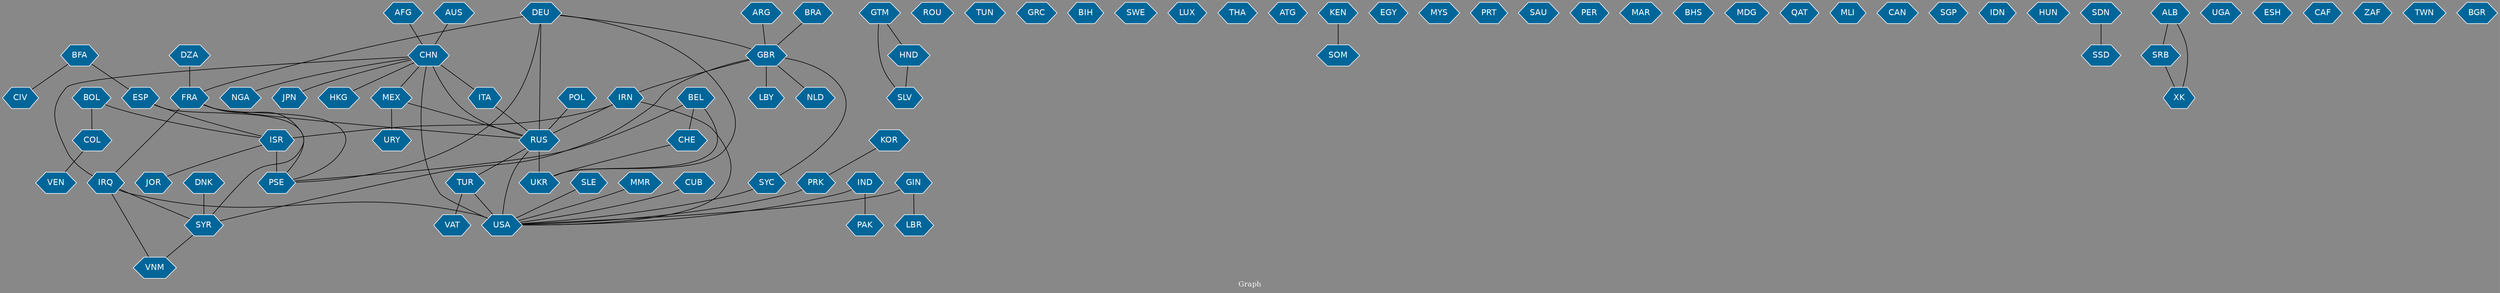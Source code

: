 // Countries together in item graph
graph {
	graph [bgcolor="#888888" fontcolor=white fontsize=12 label="Graph" outputorder=edgesfirst overlap=prism]
	node [color=white fillcolor="#006699" fontcolor=white fontname=Helvetica shape=hexagon style=filled]
	edge [arrowhead=open color=black fontcolor=white fontname=Courier fontsize=12]
		PSE [label=PSE]
		FRA [label=FRA]
		GBR [label=GBR]
		TUR [label=TUR]
		VAT [label=VAT]
		IRN [label=IRN]
		IND [label=IND]
		RUS [label=RUS]
		UKR [label=UKR]
		SYC [label=SYC]
		SLV [label=SLV]
		GTM [label=GTM]
		HND [label=HND]
		SYR [label=SYR]
		USA [label=USA]
		CHN [label=CHN]
		ROU [label=ROU]
		LBY [label=LBY]
		ISR [label=ISR]
		DEU [label=DEU]
		ESP [label=ESP]
		ITA [label=ITA]
		VEN [label=VEN]
		COL [label=COL]
		NLD [label=NLD]
		TUN [label=TUN]
		HKG [label=HKG]
		ARG [label=ARG]
		GRC [label=GRC]
		KOR [label=KOR]
		PRK [label=PRK]
		BIH [label=BIH]
		MEX [label=MEX]
		CHE [label=CHE]
		NGA [label=NGA]
		IRQ [label=IRQ]
		SWE [label=SWE]
		AFG [label=AFG]
		SLE [label=SLE]
		LUX [label=LUX]
		THA [label=THA]
		JOR [label=JOR]
		URY [label=URY]
		ATG [label=ATG]
		BOL [label=BOL]
		KEN [label=KEN]
		EGY [label=EGY]
		MMR [label=MMR]
		POL [label=POL]
		CUB [label=CUB]
		MYS [label=MYS]
		PRT [label=PRT]
		BFA [label=BFA]
		SAU [label=SAU]
		PER [label=PER]
		MAR [label=MAR]
		BHS [label=BHS]
		JPN [label=JPN]
		DZA [label=DZA]
		MDG [label=MDG]
		VNM [label=VNM]
		QAT [label=QAT]
		BRA [label=BRA]
		PAK [label=PAK]
		BEL [label=BEL]
		MLI [label=MLI]
		CAN [label=CAN]
		SGP [label=SGP]
		SOM [label=SOM]
		IDN [label=IDN]
		HUN [label=HUN]
		SSD [label=SSD]
		SDN [label=SDN]
		SRB [label=SRB]
		XK [label=XK]
		ALB [label=ALB]
		DNK [label=DNK]
		CIV [label=CIV]
		UGA [label=UGA]
		GIN [label=GIN]
		ESH [label=ESH]
		CAF [label=CAF]
		LBR [label=LBR]
		ZAF [label=ZAF]
		TWN [label=TWN]
		BGR [label=BGR]
		AUS [label=AUS]
			IRN -- RUS [weight=1]
			DEU -- PSE [weight=1]
			DEU -- FRA [weight=2]
			ESP -- PSE [weight=4]
			KOR -- PRK [weight=2]
			ISR -- PSE [weight=23]
			ISR -- JOR [weight=1]
			DEU -- RUS [weight=1]
			IND -- PAK [weight=2]
			GBR -- IRN [weight=1]
			KEN -- SOM [weight=1]
			GBR -- SYC [weight=1]
			BOL -- COL [weight=1]
			CUB -- USA [weight=1]
			AFG -- CHN [weight=1]
			MEX -- RUS [weight=1]
			CHN -- IRQ [weight=1]
			IRQ -- USA [weight=6]
			BEL -- CHE [weight=1]
			DEU -- UKR [weight=1]
			RUS -- TUR [weight=1]
			IRQ -- VNM [weight=1]
			GIN -- USA [weight=1]
			HND -- SLV [weight=1]
			FRA -- IRQ [weight=1]
			IND -- USA [weight=3]
			BFA -- CIV [weight=1]
			ITA -- RUS [weight=1]
			SLE -- USA [weight=1]
			GTM -- HND [weight=1]
			ARG -- GBR [weight=1]
			GBR -- NLD [weight=2]
			BOL -- ISR [weight=1]
			COL -- VEN [weight=1]
			GBR -- LBY [weight=2]
			ALB -- SRB [weight=1]
			CHN -- ITA [weight=1]
			DEU -- GBR [weight=2]
			ESP -- ISR [weight=3]
			MEX -- URY [weight=1]
			DZA -- FRA [weight=1]
			CHN -- MEX [weight=2]
			SRB -- XK [weight=1]
			TUR -- VAT [weight=3]
			SYR -- VNM [weight=1]
			CHN -- JPN [weight=1]
			CHN -- RUS [weight=5]
			RUS -- USA [weight=4]
			CHE -- UKR [weight=1]
			BEL -- PSE [weight=1]
			RUS -- UKR [weight=14]
			MMR -- USA [weight=2]
			IRQ -- SYR [weight=2]
			FRA -- RUS [weight=2]
			IRN -- USA [weight=3]
			FRA -- PSE [weight=2]
			ALB -- XK [weight=1]
			CHN -- USA [weight=11]
			GTM -- SLV [weight=1]
			SDN -- SSD [weight=1]
			BFA -- ESP [weight=1]
			DNK -- SYR [weight=1]
			CHN -- NGA [weight=1]
			POL -- RUS [weight=1]
			SYC -- USA [weight=2]
			TUR -- USA [weight=1]
			IRN -- ISR [weight=1]
			PRK -- USA [weight=1]
			FRA -- SYR [weight=1]
			BEL -- UKR [weight=1]
			BRA -- GBR [weight=1]
			GIN -- LBR [weight=1]
			GBR -- SYR [weight=2]
			CHN -- HKG [weight=1]
			AUS -- CHN [weight=1]
}
